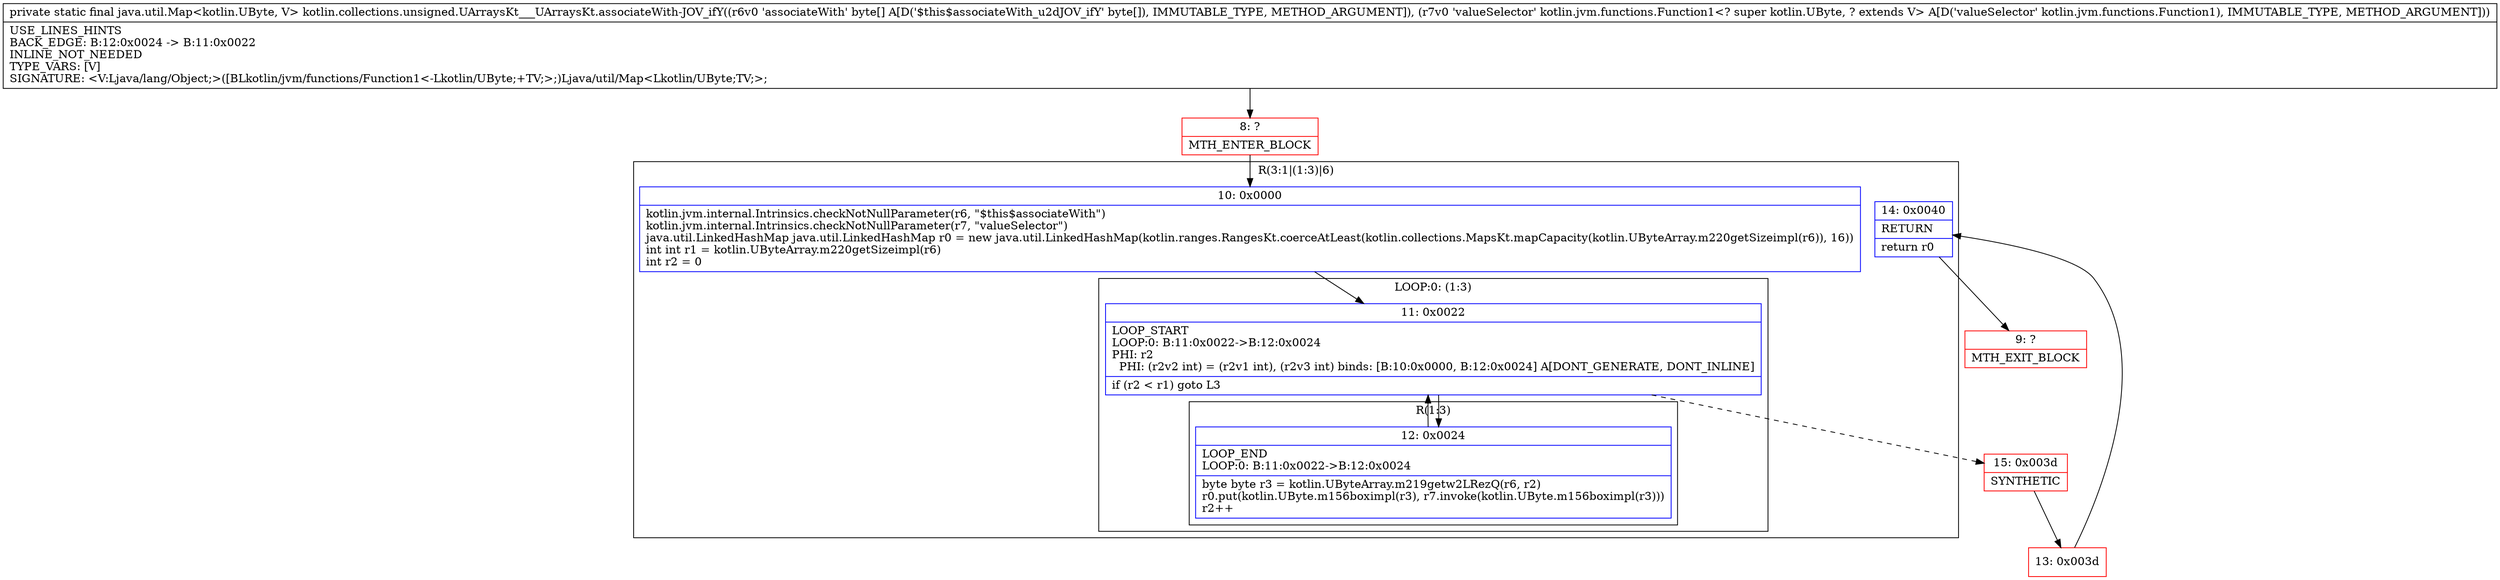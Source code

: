 digraph "CFG forkotlin.collections.unsigned.UArraysKt___UArraysKt.associateWith\-JOV_ifY([BLkotlin\/jvm\/functions\/Function1;)Ljava\/util\/Map;" {
subgraph cluster_Region_1018068753 {
label = "R(3:1|(1:3)|6)";
node [shape=record,color=blue];
Node_10 [shape=record,label="{10\:\ 0x0000|kotlin.jvm.internal.Intrinsics.checkNotNullParameter(r6, \"$this$associateWith\")\lkotlin.jvm.internal.Intrinsics.checkNotNullParameter(r7, \"valueSelector\")\ljava.util.LinkedHashMap java.util.LinkedHashMap r0 = new java.util.LinkedHashMap(kotlin.ranges.RangesKt.coerceAtLeast(kotlin.collections.MapsKt.mapCapacity(kotlin.UByteArray.m220getSizeimpl(r6)), 16))\lint int r1 = kotlin.UByteArray.m220getSizeimpl(r6)\lint r2 = 0\l}"];
subgraph cluster_LoopRegion_1996327228 {
label = "LOOP:0: (1:3)";
node [shape=record,color=blue];
Node_11 [shape=record,label="{11\:\ 0x0022|LOOP_START\lLOOP:0: B:11:0x0022\-\>B:12:0x0024\lPHI: r2 \l  PHI: (r2v2 int) = (r2v1 int), (r2v3 int) binds: [B:10:0x0000, B:12:0x0024] A[DONT_GENERATE, DONT_INLINE]\l|if (r2 \< r1) goto L3\l}"];
subgraph cluster_Region_1819158669 {
label = "R(1:3)";
node [shape=record,color=blue];
Node_12 [shape=record,label="{12\:\ 0x0024|LOOP_END\lLOOP:0: B:11:0x0022\-\>B:12:0x0024\l|byte byte r3 = kotlin.UByteArray.m219getw2LRezQ(r6, r2)\lr0.put(kotlin.UByte.m156boximpl(r3), r7.invoke(kotlin.UByte.m156boximpl(r3)))\lr2++\l}"];
}
}
Node_14 [shape=record,label="{14\:\ 0x0040|RETURN\l|return r0\l}"];
}
Node_8 [shape=record,color=red,label="{8\:\ ?|MTH_ENTER_BLOCK\l}"];
Node_15 [shape=record,color=red,label="{15\:\ 0x003d|SYNTHETIC\l}"];
Node_13 [shape=record,color=red,label="{13\:\ 0x003d}"];
Node_9 [shape=record,color=red,label="{9\:\ ?|MTH_EXIT_BLOCK\l}"];
MethodNode[shape=record,label="{private static final java.util.Map\<kotlin.UByte, V\> kotlin.collections.unsigned.UArraysKt___UArraysKt.associateWith\-JOV_ifY((r6v0 'associateWith' byte[] A[D('$this$associateWith_u2dJOV_ifY' byte[]), IMMUTABLE_TYPE, METHOD_ARGUMENT]), (r7v0 'valueSelector' kotlin.jvm.functions.Function1\<? super kotlin.UByte, ? extends V\> A[D('valueSelector' kotlin.jvm.functions.Function1), IMMUTABLE_TYPE, METHOD_ARGUMENT]))  | USE_LINES_HINTS\lBACK_EDGE: B:12:0x0024 \-\> B:11:0x0022\lINLINE_NOT_NEEDED\lTYPE_VARS: [V]\lSIGNATURE: \<V:Ljava\/lang\/Object;\>([BLkotlin\/jvm\/functions\/Function1\<\-Lkotlin\/UByte;+TV;\>;)Ljava\/util\/Map\<Lkotlin\/UByte;TV;\>;\l}"];
MethodNode -> Node_8;Node_10 -> Node_11;
Node_11 -> Node_12;
Node_11 -> Node_15[style=dashed];
Node_12 -> Node_11;
Node_14 -> Node_9;
Node_8 -> Node_10;
Node_15 -> Node_13;
Node_13 -> Node_14;
}

